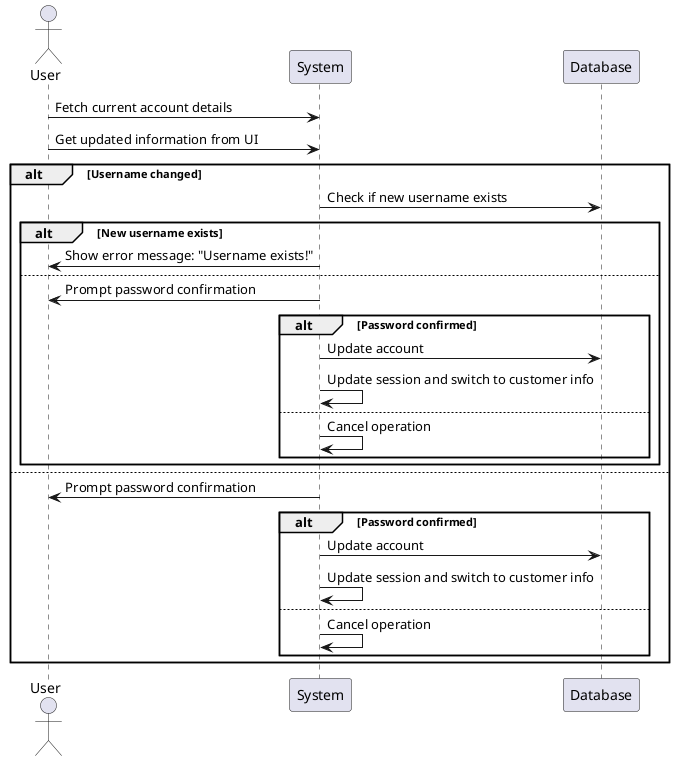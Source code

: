 @startuml
actor User
participant "System" as System
participant "Database" as DB

User -> System: Fetch current account details
User -> System: Get updated information from UI

alt Username changed
  System -> DB: Check if new username exists
  alt New username exists
    System -> User: Show error message: "Username exists!"
  else
    System -> User: Prompt password confirmation
    alt Password confirmed
      System -> DB: Update account
      System -> System: Update session and switch to customer info
    else
      System -> System: Cancel operation
    end
  end
else
  System -> User: Prompt password confirmation
  alt Password confirmed
    System -> DB: Update account
    System -> System: Update session and switch to customer info
  else
    System -> System: Cancel operation
  end
end
@enduml